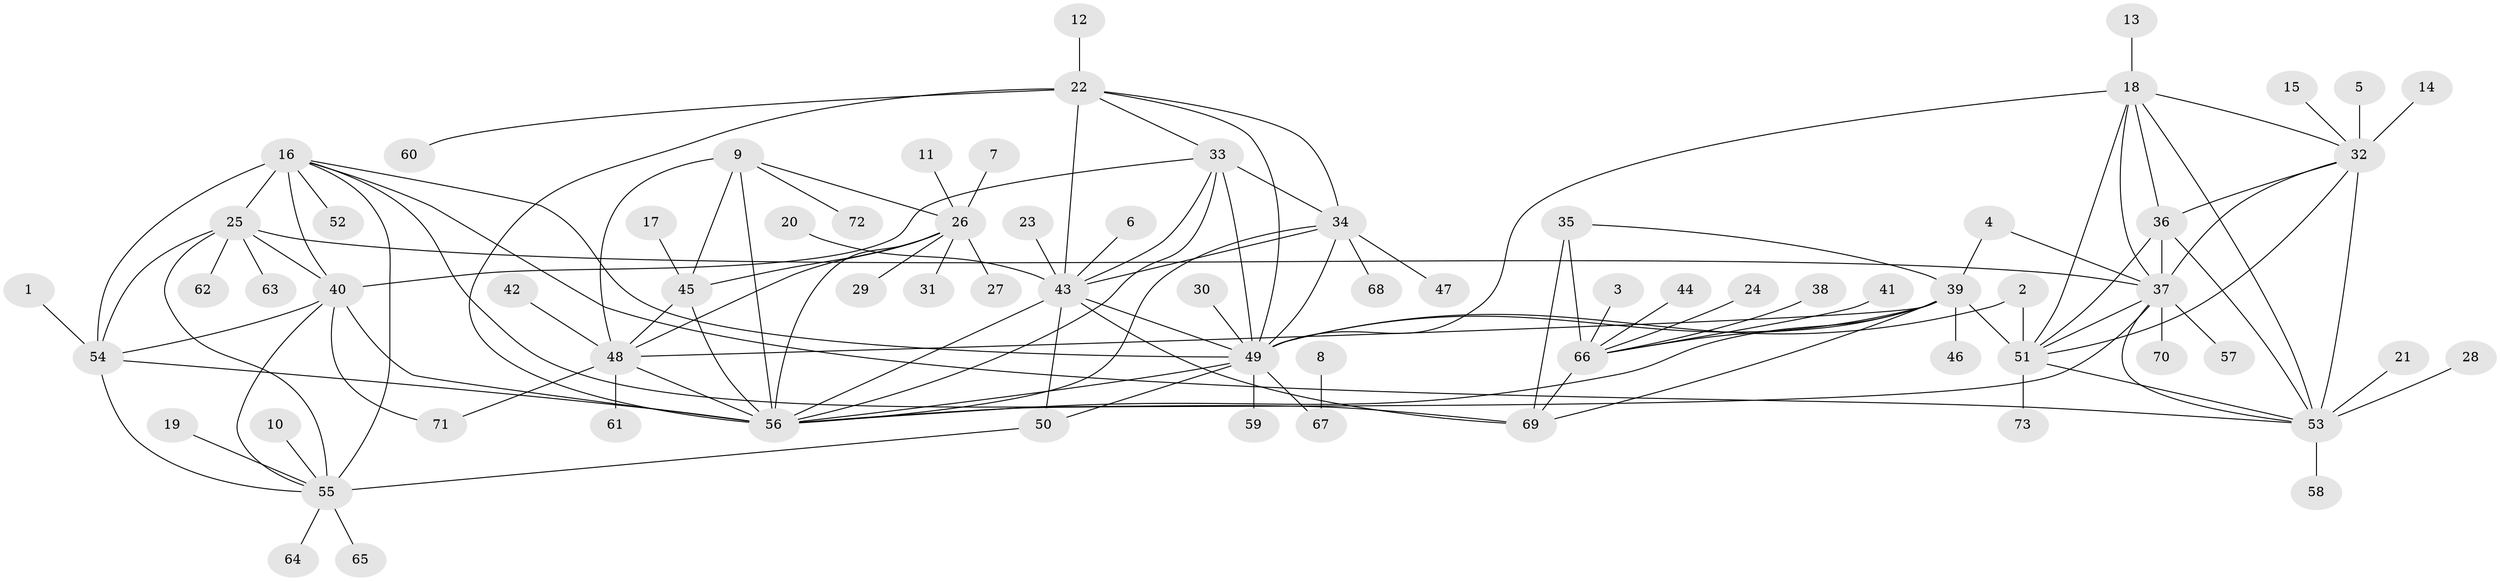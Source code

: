 // original degree distribution, {7: 0.0547945205479452, 9: 0.0410958904109589, 12: 0.0273972602739726, 11: 0.04794520547945205, 13: 0.02054794520547945, 10: 0.00684931506849315, 15: 0.00684931506849315, 6: 0.02054794520547945, 8: 0.0136986301369863, 1: 0.589041095890411, 2: 0.13013698630136986, 3: 0.03424657534246575, 4: 0.00684931506849315}
// Generated by graph-tools (version 1.1) at 2025/26/03/09/25 03:26:46]
// undirected, 73 vertices, 123 edges
graph export_dot {
graph [start="1"]
  node [color=gray90,style=filled];
  1;
  2;
  3;
  4;
  5;
  6;
  7;
  8;
  9;
  10;
  11;
  12;
  13;
  14;
  15;
  16;
  17;
  18;
  19;
  20;
  21;
  22;
  23;
  24;
  25;
  26;
  27;
  28;
  29;
  30;
  31;
  32;
  33;
  34;
  35;
  36;
  37;
  38;
  39;
  40;
  41;
  42;
  43;
  44;
  45;
  46;
  47;
  48;
  49;
  50;
  51;
  52;
  53;
  54;
  55;
  56;
  57;
  58;
  59;
  60;
  61;
  62;
  63;
  64;
  65;
  66;
  67;
  68;
  69;
  70;
  71;
  72;
  73;
  1 -- 54 [weight=1.0];
  2 -- 49 [weight=1.0];
  2 -- 51 [weight=1.0];
  3 -- 66 [weight=1.0];
  4 -- 37 [weight=1.0];
  4 -- 39 [weight=1.0];
  5 -- 32 [weight=1.0];
  6 -- 43 [weight=1.0];
  7 -- 26 [weight=1.0];
  8 -- 67 [weight=1.0];
  9 -- 26 [weight=2.0];
  9 -- 45 [weight=2.0];
  9 -- 48 [weight=2.0];
  9 -- 56 [weight=4.0];
  9 -- 72 [weight=1.0];
  10 -- 55 [weight=1.0];
  11 -- 26 [weight=1.0];
  12 -- 22 [weight=1.0];
  13 -- 18 [weight=1.0];
  14 -- 32 [weight=1.0];
  15 -- 32 [weight=1.0];
  16 -- 25 [weight=3.0];
  16 -- 40 [weight=3.0];
  16 -- 49 [weight=1.0];
  16 -- 52 [weight=1.0];
  16 -- 53 [weight=1.0];
  16 -- 54 [weight=3.0];
  16 -- 55 [weight=3.0];
  16 -- 69 [weight=1.0];
  17 -- 45 [weight=1.0];
  18 -- 32 [weight=2.0];
  18 -- 36 [weight=2.0];
  18 -- 37 [weight=2.0];
  18 -- 49 [weight=2.0];
  18 -- 51 [weight=2.0];
  18 -- 53 [weight=2.0];
  19 -- 55 [weight=1.0];
  20 -- 43 [weight=1.0];
  21 -- 53 [weight=1.0];
  22 -- 33 [weight=1.0];
  22 -- 34 [weight=1.0];
  22 -- 43 [weight=1.0];
  22 -- 49 [weight=1.0];
  22 -- 56 [weight=2.0];
  22 -- 60 [weight=1.0];
  23 -- 43 [weight=1.0];
  24 -- 66 [weight=1.0];
  25 -- 37 [weight=1.0];
  25 -- 40 [weight=1.0];
  25 -- 54 [weight=1.0];
  25 -- 55 [weight=1.0];
  25 -- 62 [weight=1.0];
  25 -- 63 [weight=1.0];
  26 -- 27 [weight=1.0];
  26 -- 29 [weight=1.0];
  26 -- 31 [weight=1.0];
  26 -- 45 [weight=1.0];
  26 -- 48 [weight=1.0];
  26 -- 56 [weight=2.0];
  28 -- 53 [weight=1.0];
  30 -- 49 [weight=1.0];
  32 -- 36 [weight=1.0];
  32 -- 37 [weight=1.0];
  32 -- 51 [weight=1.0];
  32 -- 53 [weight=1.0];
  33 -- 34 [weight=1.0];
  33 -- 40 [weight=1.0];
  33 -- 43 [weight=1.0];
  33 -- 49 [weight=1.0];
  33 -- 56 [weight=2.0];
  34 -- 43 [weight=1.0];
  34 -- 47 [weight=1.0];
  34 -- 49 [weight=1.0];
  34 -- 56 [weight=2.0];
  34 -- 68 [weight=1.0];
  35 -- 39 [weight=3.0];
  35 -- 66 [weight=6.0];
  35 -- 69 [weight=3.0];
  36 -- 37 [weight=1.0];
  36 -- 51 [weight=1.0];
  36 -- 53 [weight=1.0];
  37 -- 51 [weight=1.0];
  37 -- 53 [weight=1.0];
  37 -- 56 [weight=1.0];
  37 -- 57 [weight=1.0];
  37 -- 70 [weight=1.0];
  38 -- 66 [weight=1.0];
  39 -- 46 [weight=1.0];
  39 -- 48 [weight=1.0];
  39 -- 49 [weight=1.0];
  39 -- 51 [weight=1.0];
  39 -- 56 [weight=1.0];
  39 -- 66 [weight=2.0];
  39 -- 69 [weight=1.0];
  40 -- 54 [weight=1.0];
  40 -- 55 [weight=1.0];
  40 -- 56 [weight=1.0];
  40 -- 71 [weight=2.0];
  41 -- 66 [weight=1.0];
  42 -- 48 [weight=1.0];
  43 -- 49 [weight=1.0];
  43 -- 50 [weight=1.0];
  43 -- 56 [weight=2.0];
  43 -- 69 [weight=1.0];
  44 -- 66 [weight=1.0];
  45 -- 48 [weight=1.0];
  45 -- 56 [weight=2.0];
  48 -- 56 [weight=2.0];
  48 -- 61 [weight=1.0];
  48 -- 71 [weight=1.0];
  49 -- 50 [weight=1.0];
  49 -- 56 [weight=2.0];
  49 -- 59 [weight=1.0];
  49 -- 67 [weight=1.0];
  50 -- 55 [weight=1.0];
  51 -- 53 [weight=1.0];
  51 -- 73 [weight=1.0];
  53 -- 58 [weight=1.0];
  54 -- 55 [weight=1.0];
  54 -- 56 [weight=1.0];
  55 -- 64 [weight=1.0];
  55 -- 65 [weight=1.0];
  66 -- 69 [weight=2.0];
}
